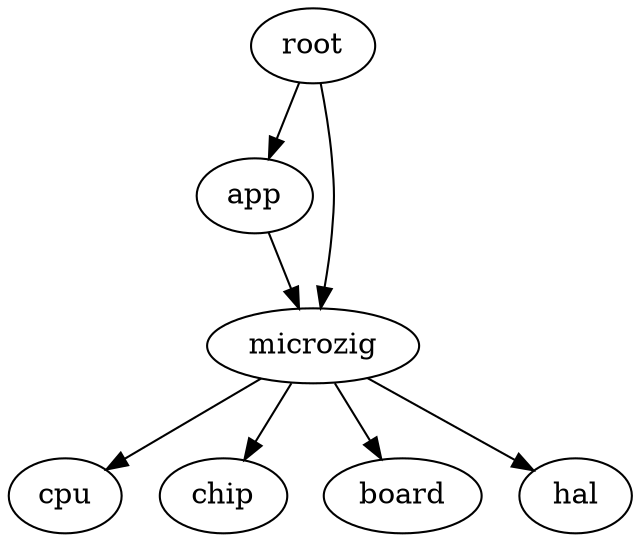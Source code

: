 digraph {
    root -> app
    root -> microzig

    app -> microzig

    microzig -> cpu
    microzig -> chip
    microzig -> board
    microzig -> hal
}
